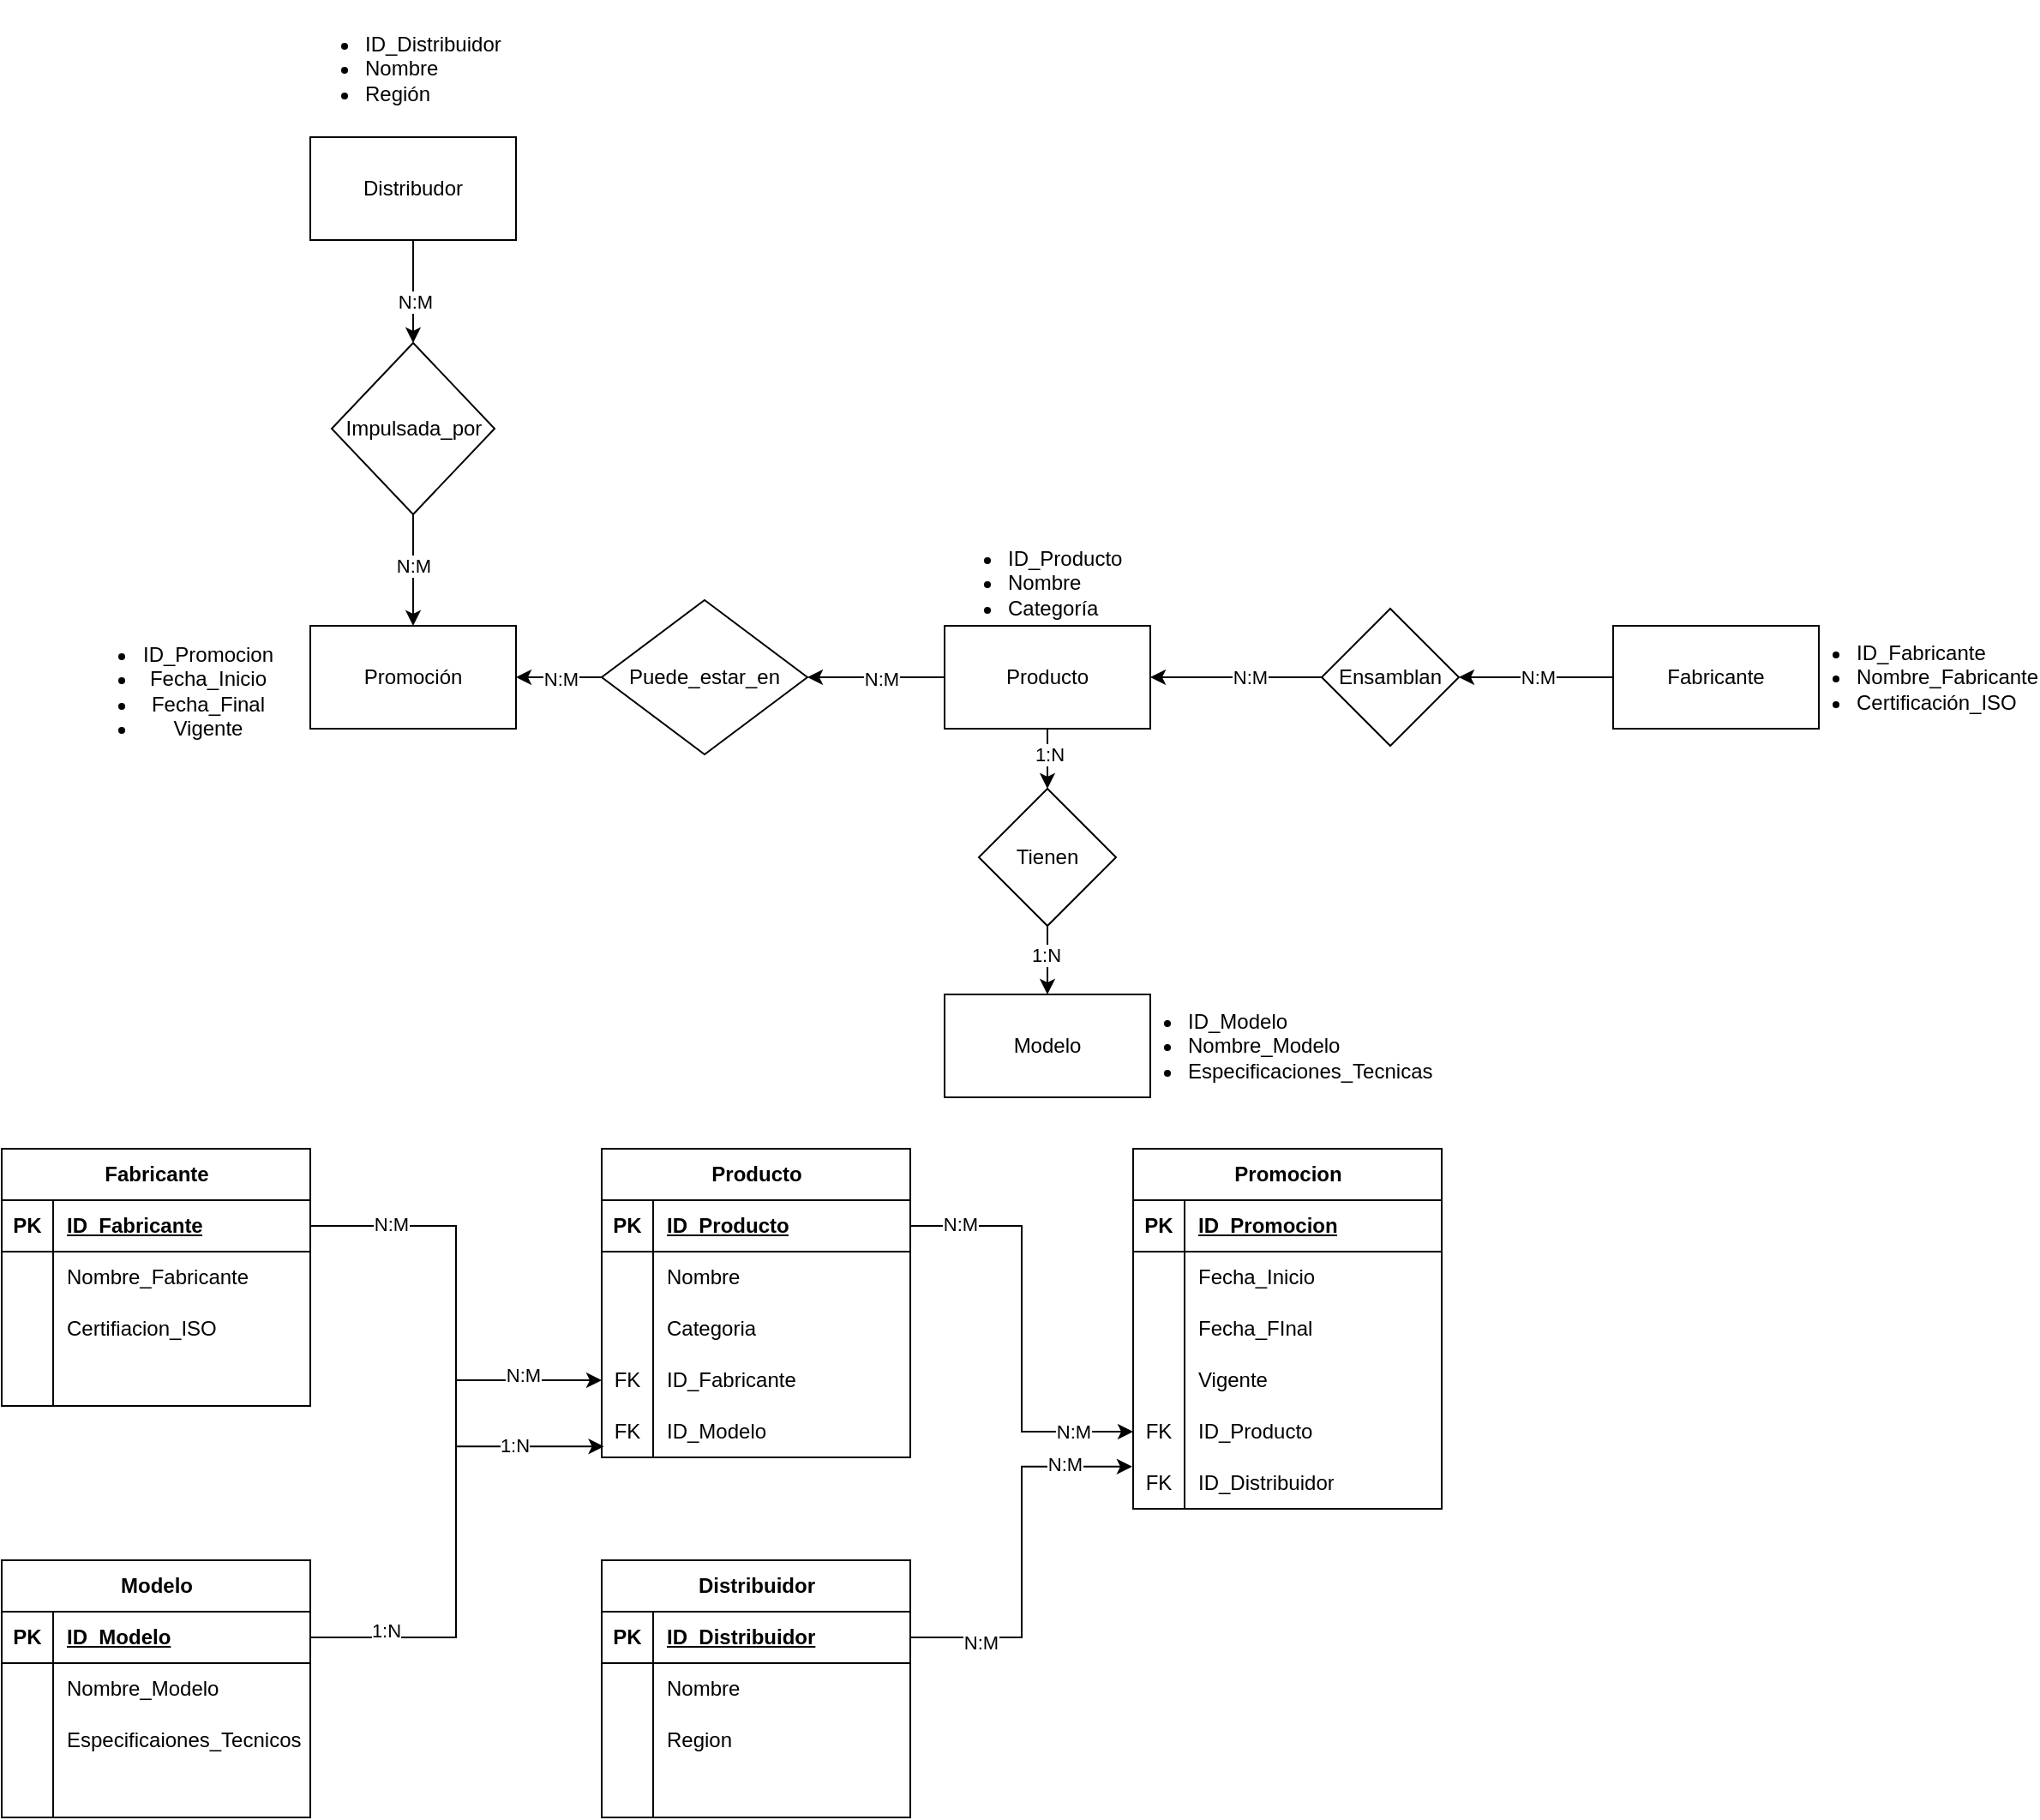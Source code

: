 <mxfile version="27.2.0">
  <diagram name="Página-1" id="m1e7Van6qy0bm5J_g41m">
    <mxGraphModel dx="1657" dy="418" grid="1" gridSize="10" guides="1" tooltips="1" connect="1" arrows="1" fold="1" page="1" pageScale="1" pageWidth="827" pageHeight="1169" math="0" shadow="0">
      <root>
        <mxCell id="0" />
        <mxCell id="1" parent="0" />
        <mxCell id="3cb6sZNOvw4URRTZMDJZ-5" value="Fabricante" style="rounded=0;whiteSpace=wrap;html=1;" parent="1" vertex="1">
          <mxGeometry x="560" y="455" width="120" height="60" as="geometry" />
        </mxCell>
        <mxCell id="3cb6sZNOvw4URRTZMDJZ-32" value="" style="edgeStyle=orthogonalEdgeStyle;rounded=0;orthogonalLoop=1;jettySize=auto;html=1;" parent="1" source="3cb6sZNOvw4URRTZMDJZ-6" target="3cb6sZNOvw4URRTZMDJZ-28" edge="1">
          <mxGeometry relative="1" as="geometry" />
        </mxCell>
        <mxCell id="3cb6sZNOvw4URRTZMDJZ-54" value="N:M" style="edgeLabel;html=1;align=center;verticalAlign=middle;resizable=0;points=[];" parent="3cb6sZNOvw4URRTZMDJZ-32" vertex="1" connectable="0">
          <mxGeometry x="-0.16" relative="1" as="geometry">
            <mxPoint as="offset" />
          </mxGeometry>
        </mxCell>
        <mxCell id="3cb6sZNOvw4URRTZMDJZ-6" value="Ensamblan" style="rhombus;whiteSpace=wrap;html=1;" parent="1" vertex="1">
          <mxGeometry x="390" y="445" width="80" height="80" as="geometry" />
        </mxCell>
        <mxCell id="3cb6sZNOvw4URRTZMDJZ-12" value="" style="endArrow=classic;html=1;rounded=0;entryX=1;entryY=0.5;entryDx=0;entryDy=0;exitX=0;exitY=0.5;exitDx=0;exitDy=0;edgeStyle=orthogonalEdgeStyle;" parent="1" source="3cb6sZNOvw4URRTZMDJZ-5" target="3cb6sZNOvw4URRTZMDJZ-6" edge="1">
          <mxGeometry width="50" height="50" relative="1" as="geometry">
            <mxPoint x="589" y="480" as="sourcePoint" />
            <mxPoint x="509" y="480" as="targetPoint" />
          </mxGeometry>
        </mxCell>
        <mxCell id="3cb6sZNOvw4URRTZMDJZ-18" value="N:M" style="edgeLabel;html=1;align=center;verticalAlign=middle;resizable=0;points=[];" parent="3cb6sZNOvw4URRTZMDJZ-12" vertex="1" connectable="0">
          <mxGeometry x="0.05" relative="1" as="geometry">
            <mxPoint x="3" as="offset" />
          </mxGeometry>
        </mxCell>
        <mxCell id="3cb6sZNOvw4URRTZMDJZ-24" value="" style="edgeStyle=orthogonalEdgeStyle;rounded=0;orthogonalLoop=1;jettySize=auto;html=1;" parent="1" source="3cb6sZNOvw4URRTZMDJZ-19" target="3cb6sZNOvw4URRTZMDJZ-23" edge="1">
          <mxGeometry relative="1" as="geometry" />
        </mxCell>
        <mxCell id="3cb6sZNOvw4URRTZMDJZ-59" value="N:M" style="edgeLabel;html=1;align=center;verticalAlign=middle;resizable=0;points=[];" parent="3cb6sZNOvw4URRTZMDJZ-24" vertex="1" connectable="0">
          <mxGeometry x="-0.04" y="1" relative="1" as="geometry">
            <mxPoint as="offset" />
          </mxGeometry>
        </mxCell>
        <mxCell id="3cb6sZNOvw4URRTZMDJZ-19" value="Puede_estar_en" style="rhombus;whiteSpace=wrap;html=1;" parent="1" vertex="1">
          <mxGeometry x="-30" y="440" width="120" height="90" as="geometry" />
        </mxCell>
        <mxCell id="3cb6sZNOvw4URRTZMDJZ-23" value="Promoción" style="whiteSpace=wrap;html=1;" parent="1" vertex="1">
          <mxGeometry x="-200" y="455" width="120" height="60" as="geometry" />
        </mxCell>
        <mxCell id="RxPfyWV3S4_mNvQoAL_f-59" style="edgeStyle=orthogonalEdgeStyle;rounded=0;orthogonalLoop=1;jettySize=auto;html=1;entryX=0.5;entryY=0;entryDx=0;entryDy=0;" edge="1" parent="1" source="3cb6sZNOvw4URRTZMDJZ-27" target="3cb6sZNOvw4URRTZMDJZ-37">
          <mxGeometry relative="1" as="geometry" />
        </mxCell>
        <mxCell id="RxPfyWV3S4_mNvQoAL_f-64" value="N:M" style="edgeLabel;html=1;align=center;verticalAlign=middle;resizable=0;points=[];" vertex="1" connectable="0" parent="RxPfyWV3S4_mNvQoAL_f-59">
          <mxGeometry x="0.18" y="1" relative="1" as="geometry">
            <mxPoint as="offset" />
          </mxGeometry>
        </mxCell>
        <mxCell id="3cb6sZNOvw4URRTZMDJZ-27" value="Distribudor" style="rounded=0;whiteSpace=wrap;html=1;" parent="1" vertex="1">
          <mxGeometry x="-200" y="170" width="120" height="60" as="geometry" />
        </mxCell>
        <mxCell id="3cb6sZNOvw4URRTZMDJZ-31" value="" style="edgeStyle=orthogonalEdgeStyle;rounded=0;orthogonalLoop=1;jettySize=auto;html=1;entryX=0.5;entryY=0;entryDx=0;entryDy=0;" parent="1" source="3cb6sZNOvw4URRTZMDJZ-28" target="3cb6sZNOvw4URRTZMDJZ-33" edge="1">
          <mxGeometry x="1" y="192" relative="1" as="geometry">
            <mxPoint x="230" y="595" as="targetPoint" />
            <mxPoint x="-2" y="30" as="offset" />
          </mxGeometry>
        </mxCell>
        <mxCell id="3cb6sZNOvw4URRTZMDJZ-64" value="1:N" style="edgeLabel;html=1;align=center;verticalAlign=middle;resizable=0;points=[];" parent="3cb6sZNOvw4URRTZMDJZ-31" vertex="1" connectable="0">
          <mxGeometry x="0.111" y="1" relative="1" as="geometry">
            <mxPoint as="offset" />
          </mxGeometry>
        </mxCell>
        <mxCell id="3cb6sZNOvw4URRTZMDJZ-36" value="" style="edgeStyle=orthogonalEdgeStyle;rounded=0;orthogonalLoop=1;jettySize=auto;html=1;" parent="1" source="3cb6sZNOvw4URRTZMDJZ-28" target="3cb6sZNOvw4URRTZMDJZ-19" edge="1">
          <mxGeometry relative="1" as="geometry" />
        </mxCell>
        <mxCell id="3cb6sZNOvw4URRTZMDJZ-58" value="N:M" style="edgeLabel;html=1;align=center;verticalAlign=middle;resizable=0;points=[];" parent="3cb6sZNOvw4URRTZMDJZ-36" vertex="1" connectable="0">
          <mxGeometry x="-0.075" y="1" relative="1" as="geometry">
            <mxPoint as="offset" />
          </mxGeometry>
        </mxCell>
        <mxCell id="3cb6sZNOvw4URRTZMDJZ-28" value="Producto" style="whiteSpace=wrap;html=1;" parent="1" vertex="1">
          <mxGeometry x="170" y="455" width="120" height="60" as="geometry" />
        </mxCell>
        <mxCell id="3cb6sZNOvw4URRTZMDJZ-35" value="" style="edgeStyle=orthogonalEdgeStyle;rounded=0;orthogonalLoop=1;jettySize=auto;html=1;" parent="1" source="3cb6sZNOvw4URRTZMDJZ-33" target="3cb6sZNOvw4URRTZMDJZ-34" edge="1">
          <mxGeometry relative="1" as="geometry" />
        </mxCell>
        <mxCell id="3cb6sZNOvw4URRTZMDJZ-69" value="1:N" style="edgeLabel;html=1;align=center;verticalAlign=middle;resizable=0;points=[];" parent="3cb6sZNOvw4URRTZMDJZ-35" vertex="1" connectable="0">
          <mxGeometry x="-0.15" y="-1" relative="1" as="geometry">
            <mxPoint as="offset" />
          </mxGeometry>
        </mxCell>
        <mxCell id="3cb6sZNOvw4URRTZMDJZ-33" value="Tienen" style="rhombus;whiteSpace=wrap;html=1;" parent="1" vertex="1">
          <mxGeometry x="190" y="550" width="80" height="80" as="geometry" />
        </mxCell>
        <mxCell id="3cb6sZNOvw4URRTZMDJZ-34" value="Modelo" style="whiteSpace=wrap;html=1;" parent="1" vertex="1">
          <mxGeometry x="170" y="670" width="120" height="60" as="geometry" />
        </mxCell>
        <mxCell id="RxPfyWV3S4_mNvQoAL_f-60" style="edgeStyle=orthogonalEdgeStyle;rounded=0;orthogonalLoop=1;jettySize=auto;html=1;exitX=0.5;exitY=1;exitDx=0;exitDy=0;entryX=0.5;entryY=0;entryDx=0;entryDy=0;" edge="1" parent="1" source="3cb6sZNOvw4URRTZMDJZ-37" target="3cb6sZNOvw4URRTZMDJZ-23">
          <mxGeometry relative="1" as="geometry" />
        </mxCell>
        <mxCell id="RxPfyWV3S4_mNvQoAL_f-65" value="N:M" style="edgeLabel;html=1;align=center;verticalAlign=middle;resizable=0;points=[];" vertex="1" connectable="0" parent="RxPfyWV3S4_mNvQoAL_f-60">
          <mxGeometry x="-0.092" relative="1" as="geometry">
            <mxPoint as="offset" />
          </mxGeometry>
        </mxCell>
        <mxCell id="3cb6sZNOvw4URRTZMDJZ-37" value="Impulsada_por" style="rhombus;whiteSpace=wrap;html=1;" parent="1" vertex="1">
          <mxGeometry x="-187.5" y="290" width="95" height="100" as="geometry" />
        </mxCell>
        <mxCell id="3cb6sZNOvw4URRTZMDJZ-44" value="&lt;ul&gt;&lt;li&gt;ID_Modelo&amp;nbsp;&lt;/li&gt;&lt;li&gt;Nombre_Modelo&lt;/li&gt;&lt;li&gt;Especificaciones_Tecnicas&lt;/li&gt;&lt;/ul&gt;" style="text;html=1;align=left;verticalAlign=middle;whiteSpace=wrap;rounded=0;" parent="1" vertex="1">
          <mxGeometry x="270" y="685" width="60" height="30" as="geometry" />
        </mxCell>
        <mxCell id="3cb6sZNOvw4URRTZMDJZ-48" value="&lt;ul&gt;&lt;li&gt;ID_Fabricante&lt;/li&gt;&lt;li&gt;Nombre_Fabricante&lt;/li&gt;&lt;li&gt;Certificación_ISO&lt;/li&gt;&lt;/ul&gt;" style="text;html=1;align=left;verticalAlign=middle;whiteSpace=wrap;rounded=0;" parent="1" vertex="1">
          <mxGeometry x="660" y="470" width="60" height="30" as="geometry" />
        </mxCell>
        <mxCell id="3cb6sZNOvw4URRTZMDJZ-50" value="&lt;ul&gt;&lt;li&gt;ID_Producto&lt;/li&gt;&lt;li&gt;Nombre&lt;/li&gt;&lt;li&gt;Categoría&lt;/li&gt;&lt;/ul&gt;" style="text;html=1;align=left;verticalAlign=middle;resizable=0;points=[];autosize=1;strokeColor=none;fillColor=none;" parent="1" vertex="1">
          <mxGeometry x="165" y="390" width="130" height="80" as="geometry" />
        </mxCell>
        <mxCell id="3cb6sZNOvw4URRTZMDJZ-52" value="&lt;ul&gt;&lt;li&gt;ID_Promocion&lt;/li&gt;&lt;li&gt;Fecha_Inicio&lt;/li&gt;&lt;li&gt;Fecha_Final&lt;/li&gt;&lt;li&gt;Vigente&lt;/li&gt;&lt;/ul&gt;" style="text;html=1;align=center;verticalAlign=middle;resizable=0;points=[];autosize=1;strokeColor=none;fillColor=none;" parent="1" vertex="1">
          <mxGeometry x="-350" y="443" width="140" height="100" as="geometry" />
        </mxCell>
        <mxCell id="3cb6sZNOvw4URRTZMDJZ-53" value="&lt;ul&gt;&lt;li&gt;ID_Distribuidor&lt;/li&gt;&lt;li&gt;Nombre&lt;/li&gt;&lt;li&gt;Región&lt;/li&gt;&lt;/ul&gt;" style="text;html=1;align=left;verticalAlign=middle;resizable=0;points=[];autosize=1;strokeColor=none;fillColor=none;" parent="1" vertex="1">
          <mxGeometry x="-210" y="90" width="140" height="80" as="geometry" />
        </mxCell>
        <mxCell id="RxPfyWV3S4_mNvQoAL_f-1" value="Fabricante" style="shape=table;startSize=30;container=1;collapsible=1;childLayout=tableLayout;fixedRows=1;rowLines=0;fontStyle=1;align=center;resizeLast=1;html=1;" vertex="1" parent="1">
          <mxGeometry x="-380" y="760" width="180" height="150" as="geometry" />
        </mxCell>
        <mxCell id="RxPfyWV3S4_mNvQoAL_f-2" value="" style="shape=tableRow;horizontal=0;startSize=0;swimlaneHead=0;swimlaneBody=0;fillColor=none;collapsible=0;dropTarget=0;points=[[0,0.5],[1,0.5]];portConstraint=eastwest;top=0;left=0;right=0;bottom=1;" vertex="1" parent="RxPfyWV3S4_mNvQoAL_f-1">
          <mxGeometry y="30" width="180" height="30" as="geometry" />
        </mxCell>
        <mxCell id="RxPfyWV3S4_mNvQoAL_f-3" value="PK" style="shape=partialRectangle;connectable=0;fillColor=none;top=0;left=0;bottom=0;right=0;fontStyle=1;overflow=hidden;whiteSpace=wrap;html=1;" vertex="1" parent="RxPfyWV3S4_mNvQoAL_f-2">
          <mxGeometry width="30" height="30" as="geometry">
            <mxRectangle width="30" height="30" as="alternateBounds" />
          </mxGeometry>
        </mxCell>
        <mxCell id="RxPfyWV3S4_mNvQoAL_f-4" value="ID_Fabricante" style="shape=partialRectangle;connectable=0;fillColor=none;top=0;left=0;bottom=0;right=0;align=left;spacingLeft=6;fontStyle=5;overflow=hidden;whiteSpace=wrap;html=1;" vertex="1" parent="RxPfyWV3S4_mNvQoAL_f-2">
          <mxGeometry x="30" width="150" height="30" as="geometry">
            <mxRectangle width="150" height="30" as="alternateBounds" />
          </mxGeometry>
        </mxCell>
        <mxCell id="RxPfyWV3S4_mNvQoAL_f-5" value="" style="shape=tableRow;horizontal=0;startSize=0;swimlaneHead=0;swimlaneBody=0;fillColor=none;collapsible=0;dropTarget=0;points=[[0,0.5],[1,0.5]];portConstraint=eastwest;top=0;left=0;right=0;bottom=0;" vertex="1" parent="RxPfyWV3S4_mNvQoAL_f-1">
          <mxGeometry y="60" width="180" height="30" as="geometry" />
        </mxCell>
        <mxCell id="RxPfyWV3S4_mNvQoAL_f-6" value="" style="shape=partialRectangle;connectable=0;fillColor=none;top=0;left=0;bottom=0;right=0;editable=1;overflow=hidden;whiteSpace=wrap;html=1;" vertex="1" parent="RxPfyWV3S4_mNvQoAL_f-5">
          <mxGeometry width="30" height="30" as="geometry">
            <mxRectangle width="30" height="30" as="alternateBounds" />
          </mxGeometry>
        </mxCell>
        <mxCell id="RxPfyWV3S4_mNvQoAL_f-7" value="Nombre_Fabricante" style="shape=partialRectangle;connectable=0;fillColor=none;top=0;left=0;bottom=0;right=0;align=left;spacingLeft=6;overflow=hidden;whiteSpace=wrap;html=1;" vertex="1" parent="RxPfyWV3S4_mNvQoAL_f-5">
          <mxGeometry x="30" width="150" height="30" as="geometry">
            <mxRectangle width="150" height="30" as="alternateBounds" />
          </mxGeometry>
        </mxCell>
        <mxCell id="RxPfyWV3S4_mNvQoAL_f-8" value="" style="shape=tableRow;horizontal=0;startSize=0;swimlaneHead=0;swimlaneBody=0;fillColor=none;collapsible=0;dropTarget=0;points=[[0,0.5],[1,0.5]];portConstraint=eastwest;top=0;left=0;right=0;bottom=0;" vertex="1" parent="RxPfyWV3S4_mNvQoAL_f-1">
          <mxGeometry y="90" width="180" height="30" as="geometry" />
        </mxCell>
        <mxCell id="RxPfyWV3S4_mNvQoAL_f-9" value="" style="shape=partialRectangle;connectable=0;fillColor=none;top=0;left=0;bottom=0;right=0;editable=1;overflow=hidden;whiteSpace=wrap;html=1;" vertex="1" parent="RxPfyWV3S4_mNvQoAL_f-8">
          <mxGeometry width="30" height="30" as="geometry">
            <mxRectangle width="30" height="30" as="alternateBounds" />
          </mxGeometry>
        </mxCell>
        <mxCell id="RxPfyWV3S4_mNvQoAL_f-10" value="Certifiacion_ISO" style="shape=partialRectangle;connectable=0;fillColor=none;top=0;left=0;bottom=0;right=0;align=left;spacingLeft=6;overflow=hidden;whiteSpace=wrap;html=1;" vertex="1" parent="RxPfyWV3S4_mNvQoAL_f-8">
          <mxGeometry x="30" width="150" height="30" as="geometry">
            <mxRectangle width="150" height="30" as="alternateBounds" />
          </mxGeometry>
        </mxCell>
        <mxCell id="RxPfyWV3S4_mNvQoAL_f-11" value="" style="shape=tableRow;horizontal=0;startSize=0;swimlaneHead=0;swimlaneBody=0;fillColor=none;collapsible=0;dropTarget=0;points=[[0,0.5],[1,0.5]];portConstraint=eastwest;top=0;left=0;right=0;bottom=0;" vertex="1" parent="RxPfyWV3S4_mNvQoAL_f-1">
          <mxGeometry y="120" width="180" height="30" as="geometry" />
        </mxCell>
        <mxCell id="RxPfyWV3S4_mNvQoAL_f-12" value="" style="shape=partialRectangle;connectable=0;fillColor=none;top=0;left=0;bottom=0;right=0;editable=1;overflow=hidden;whiteSpace=wrap;html=1;" vertex="1" parent="RxPfyWV3S4_mNvQoAL_f-11">
          <mxGeometry width="30" height="30" as="geometry">
            <mxRectangle width="30" height="30" as="alternateBounds" />
          </mxGeometry>
        </mxCell>
        <mxCell id="RxPfyWV3S4_mNvQoAL_f-13" value="" style="shape=partialRectangle;connectable=0;fillColor=none;top=0;left=0;bottom=0;right=0;align=left;spacingLeft=6;overflow=hidden;whiteSpace=wrap;html=1;" vertex="1" parent="RxPfyWV3S4_mNvQoAL_f-11">
          <mxGeometry x="30" width="150" height="30" as="geometry">
            <mxRectangle width="150" height="30" as="alternateBounds" />
          </mxGeometry>
        </mxCell>
        <mxCell id="RxPfyWV3S4_mNvQoAL_f-14" value="Producto" style="shape=table;startSize=30;container=1;collapsible=1;childLayout=tableLayout;fixedRows=1;rowLines=0;fontStyle=1;align=center;resizeLast=1;html=1;" vertex="1" parent="1">
          <mxGeometry x="-30" y="760" width="180" height="180" as="geometry" />
        </mxCell>
        <mxCell id="RxPfyWV3S4_mNvQoAL_f-15" value="" style="shape=tableRow;horizontal=0;startSize=0;swimlaneHead=0;swimlaneBody=0;fillColor=none;collapsible=0;dropTarget=0;points=[[0,0.5],[1,0.5]];portConstraint=eastwest;top=0;left=0;right=0;bottom=1;" vertex="1" parent="RxPfyWV3S4_mNvQoAL_f-14">
          <mxGeometry y="30" width="180" height="30" as="geometry" />
        </mxCell>
        <mxCell id="RxPfyWV3S4_mNvQoAL_f-16" value="PK" style="shape=partialRectangle;connectable=0;fillColor=none;top=0;left=0;bottom=0;right=0;fontStyle=1;overflow=hidden;whiteSpace=wrap;html=1;" vertex="1" parent="RxPfyWV3S4_mNvQoAL_f-15">
          <mxGeometry width="30" height="30" as="geometry">
            <mxRectangle width="30" height="30" as="alternateBounds" />
          </mxGeometry>
        </mxCell>
        <mxCell id="RxPfyWV3S4_mNvQoAL_f-17" value="ID_Producto" style="shape=partialRectangle;connectable=0;fillColor=none;top=0;left=0;bottom=0;right=0;align=left;spacingLeft=6;fontStyle=5;overflow=hidden;whiteSpace=wrap;html=1;" vertex="1" parent="RxPfyWV3S4_mNvQoAL_f-15">
          <mxGeometry x="30" width="150" height="30" as="geometry">
            <mxRectangle width="150" height="30" as="alternateBounds" />
          </mxGeometry>
        </mxCell>
        <mxCell id="RxPfyWV3S4_mNvQoAL_f-18" value="" style="shape=tableRow;horizontal=0;startSize=0;swimlaneHead=0;swimlaneBody=0;fillColor=none;collapsible=0;dropTarget=0;points=[[0,0.5],[1,0.5]];portConstraint=eastwest;top=0;left=0;right=0;bottom=0;" vertex="1" parent="RxPfyWV3S4_mNvQoAL_f-14">
          <mxGeometry y="60" width="180" height="30" as="geometry" />
        </mxCell>
        <mxCell id="RxPfyWV3S4_mNvQoAL_f-19" value="" style="shape=partialRectangle;connectable=0;fillColor=none;top=0;left=0;bottom=0;right=0;editable=1;overflow=hidden;whiteSpace=wrap;html=1;" vertex="1" parent="RxPfyWV3S4_mNvQoAL_f-18">
          <mxGeometry width="30" height="30" as="geometry">
            <mxRectangle width="30" height="30" as="alternateBounds" />
          </mxGeometry>
        </mxCell>
        <mxCell id="RxPfyWV3S4_mNvQoAL_f-20" value="Nombre&lt;span style=&quot;white-space: pre;&quot;&gt;&#x9;&lt;/span&gt;" style="shape=partialRectangle;connectable=0;fillColor=none;top=0;left=0;bottom=0;right=0;align=left;spacingLeft=6;overflow=hidden;whiteSpace=wrap;html=1;" vertex="1" parent="RxPfyWV3S4_mNvQoAL_f-18">
          <mxGeometry x="30" width="150" height="30" as="geometry">
            <mxRectangle width="150" height="30" as="alternateBounds" />
          </mxGeometry>
        </mxCell>
        <mxCell id="RxPfyWV3S4_mNvQoAL_f-21" value="" style="shape=tableRow;horizontal=0;startSize=0;swimlaneHead=0;swimlaneBody=0;fillColor=none;collapsible=0;dropTarget=0;points=[[0,0.5],[1,0.5]];portConstraint=eastwest;top=0;left=0;right=0;bottom=0;" vertex="1" parent="RxPfyWV3S4_mNvQoAL_f-14">
          <mxGeometry y="90" width="180" height="30" as="geometry" />
        </mxCell>
        <mxCell id="RxPfyWV3S4_mNvQoAL_f-22" value="" style="shape=partialRectangle;connectable=0;fillColor=none;top=0;left=0;bottom=0;right=0;editable=1;overflow=hidden;whiteSpace=wrap;html=1;" vertex="1" parent="RxPfyWV3S4_mNvQoAL_f-21">
          <mxGeometry width="30" height="30" as="geometry">
            <mxRectangle width="30" height="30" as="alternateBounds" />
          </mxGeometry>
        </mxCell>
        <mxCell id="RxPfyWV3S4_mNvQoAL_f-23" value="Categoria" style="shape=partialRectangle;connectable=0;fillColor=none;top=0;left=0;bottom=0;right=0;align=left;spacingLeft=6;overflow=hidden;whiteSpace=wrap;html=1;" vertex="1" parent="RxPfyWV3S4_mNvQoAL_f-21">
          <mxGeometry x="30" width="150" height="30" as="geometry">
            <mxRectangle width="150" height="30" as="alternateBounds" />
          </mxGeometry>
        </mxCell>
        <mxCell id="RxPfyWV3S4_mNvQoAL_f-24" value="" style="shape=tableRow;horizontal=0;startSize=0;swimlaneHead=0;swimlaneBody=0;fillColor=none;collapsible=0;dropTarget=0;points=[[0,0.5],[1,0.5]];portConstraint=eastwest;top=0;left=0;right=0;bottom=0;" vertex="1" parent="RxPfyWV3S4_mNvQoAL_f-14">
          <mxGeometry y="120" width="180" height="30" as="geometry" />
        </mxCell>
        <mxCell id="RxPfyWV3S4_mNvQoAL_f-25" value="FK" style="shape=partialRectangle;connectable=0;fillColor=none;top=0;left=0;bottom=0;right=0;editable=1;overflow=hidden;whiteSpace=wrap;html=1;" vertex="1" parent="RxPfyWV3S4_mNvQoAL_f-24">
          <mxGeometry width="30" height="30" as="geometry">
            <mxRectangle width="30" height="30" as="alternateBounds" />
          </mxGeometry>
        </mxCell>
        <mxCell id="RxPfyWV3S4_mNvQoAL_f-26" value="ID_Fabricante" style="shape=partialRectangle;connectable=0;fillColor=none;top=0;left=0;bottom=0;right=0;align=left;spacingLeft=6;overflow=hidden;whiteSpace=wrap;html=1;" vertex="1" parent="RxPfyWV3S4_mNvQoAL_f-24">
          <mxGeometry x="30" width="150" height="30" as="geometry">
            <mxRectangle width="150" height="30" as="alternateBounds" />
          </mxGeometry>
        </mxCell>
        <mxCell id="RxPfyWV3S4_mNvQoAL_f-27" style="shape=tableRow;horizontal=0;startSize=0;swimlaneHead=0;swimlaneBody=0;fillColor=none;collapsible=0;dropTarget=0;points=[[0,0.5],[1,0.5]];portConstraint=eastwest;top=0;left=0;right=0;bottom=0;" vertex="1" parent="RxPfyWV3S4_mNvQoAL_f-14">
          <mxGeometry y="150" width="180" height="30" as="geometry" />
        </mxCell>
        <mxCell id="RxPfyWV3S4_mNvQoAL_f-28" value="FK" style="shape=partialRectangle;connectable=0;fillColor=none;top=0;left=0;bottom=0;right=0;editable=1;overflow=hidden;whiteSpace=wrap;html=1;" vertex="1" parent="RxPfyWV3S4_mNvQoAL_f-27">
          <mxGeometry width="30" height="30" as="geometry">
            <mxRectangle width="30" height="30" as="alternateBounds" />
          </mxGeometry>
        </mxCell>
        <mxCell id="RxPfyWV3S4_mNvQoAL_f-29" value="ID_Modelo" style="shape=partialRectangle;connectable=0;fillColor=none;top=0;left=0;bottom=0;right=0;align=left;spacingLeft=6;overflow=hidden;whiteSpace=wrap;html=1;" vertex="1" parent="RxPfyWV3S4_mNvQoAL_f-27">
          <mxGeometry x="30" width="150" height="30" as="geometry">
            <mxRectangle width="150" height="30" as="alternateBounds" />
          </mxGeometry>
        </mxCell>
        <mxCell id="RxPfyWV3S4_mNvQoAL_f-30" value="Modelo" style="shape=table;startSize=30;container=1;collapsible=1;childLayout=tableLayout;fixedRows=1;rowLines=0;fontStyle=1;align=center;resizeLast=1;html=1;" vertex="1" parent="1">
          <mxGeometry x="-380" y="1000" width="180" height="150" as="geometry" />
        </mxCell>
        <mxCell id="RxPfyWV3S4_mNvQoAL_f-31" value="" style="shape=tableRow;horizontal=0;startSize=0;swimlaneHead=0;swimlaneBody=0;fillColor=none;collapsible=0;dropTarget=0;points=[[0,0.5],[1,0.5]];portConstraint=eastwest;top=0;left=0;right=0;bottom=1;" vertex="1" parent="RxPfyWV3S4_mNvQoAL_f-30">
          <mxGeometry y="30" width="180" height="30" as="geometry" />
        </mxCell>
        <mxCell id="RxPfyWV3S4_mNvQoAL_f-32" value="PK" style="shape=partialRectangle;connectable=0;fillColor=none;top=0;left=0;bottom=0;right=0;fontStyle=1;overflow=hidden;whiteSpace=wrap;html=1;" vertex="1" parent="RxPfyWV3S4_mNvQoAL_f-31">
          <mxGeometry width="30" height="30" as="geometry">
            <mxRectangle width="30" height="30" as="alternateBounds" />
          </mxGeometry>
        </mxCell>
        <mxCell id="RxPfyWV3S4_mNvQoAL_f-33" value="ID_Modelo" style="shape=partialRectangle;connectable=0;fillColor=none;top=0;left=0;bottom=0;right=0;align=left;spacingLeft=6;fontStyle=5;overflow=hidden;whiteSpace=wrap;html=1;" vertex="1" parent="RxPfyWV3S4_mNvQoAL_f-31">
          <mxGeometry x="30" width="150" height="30" as="geometry">
            <mxRectangle width="150" height="30" as="alternateBounds" />
          </mxGeometry>
        </mxCell>
        <mxCell id="RxPfyWV3S4_mNvQoAL_f-34" value="" style="shape=tableRow;horizontal=0;startSize=0;swimlaneHead=0;swimlaneBody=0;fillColor=none;collapsible=0;dropTarget=0;points=[[0,0.5],[1,0.5]];portConstraint=eastwest;top=0;left=0;right=0;bottom=0;" vertex="1" parent="RxPfyWV3S4_mNvQoAL_f-30">
          <mxGeometry y="60" width="180" height="30" as="geometry" />
        </mxCell>
        <mxCell id="RxPfyWV3S4_mNvQoAL_f-35" value="" style="shape=partialRectangle;connectable=0;fillColor=none;top=0;left=0;bottom=0;right=0;editable=1;overflow=hidden;whiteSpace=wrap;html=1;" vertex="1" parent="RxPfyWV3S4_mNvQoAL_f-34">
          <mxGeometry width="30" height="30" as="geometry">
            <mxRectangle width="30" height="30" as="alternateBounds" />
          </mxGeometry>
        </mxCell>
        <mxCell id="RxPfyWV3S4_mNvQoAL_f-36" value="Nombre_Modelo" style="shape=partialRectangle;connectable=0;fillColor=none;top=0;left=0;bottom=0;right=0;align=left;spacingLeft=6;overflow=hidden;whiteSpace=wrap;html=1;" vertex="1" parent="RxPfyWV3S4_mNvQoAL_f-34">
          <mxGeometry x="30" width="150" height="30" as="geometry">
            <mxRectangle width="150" height="30" as="alternateBounds" />
          </mxGeometry>
        </mxCell>
        <mxCell id="RxPfyWV3S4_mNvQoAL_f-37" value="" style="shape=tableRow;horizontal=0;startSize=0;swimlaneHead=0;swimlaneBody=0;fillColor=none;collapsible=0;dropTarget=0;points=[[0,0.5],[1,0.5]];portConstraint=eastwest;top=0;left=0;right=0;bottom=0;" vertex="1" parent="RxPfyWV3S4_mNvQoAL_f-30">
          <mxGeometry y="90" width="180" height="30" as="geometry" />
        </mxCell>
        <mxCell id="RxPfyWV3S4_mNvQoAL_f-38" value="" style="shape=partialRectangle;connectable=0;fillColor=none;top=0;left=0;bottom=0;right=0;editable=1;overflow=hidden;whiteSpace=wrap;html=1;" vertex="1" parent="RxPfyWV3S4_mNvQoAL_f-37">
          <mxGeometry width="30" height="30" as="geometry">
            <mxRectangle width="30" height="30" as="alternateBounds" />
          </mxGeometry>
        </mxCell>
        <mxCell id="RxPfyWV3S4_mNvQoAL_f-39" value="Especificaiones_Tecnicos" style="shape=partialRectangle;connectable=0;fillColor=none;top=0;left=0;bottom=0;right=0;align=left;spacingLeft=6;overflow=hidden;whiteSpace=wrap;html=1;" vertex="1" parent="RxPfyWV3S4_mNvQoAL_f-37">
          <mxGeometry x="30" width="150" height="30" as="geometry">
            <mxRectangle width="150" height="30" as="alternateBounds" />
          </mxGeometry>
        </mxCell>
        <mxCell id="RxPfyWV3S4_mNvQoAL_f-40" value="" style="shape=tableRow;horizontal=0;startSize=0;swimlaneHead=0;swimlaneBody=0;fillColor=none;collapsible=0;dropTarget=0;points=[[0,0.5],[1,0.5]];portConstraint=eastwest;top=0;left=0;right=0;bottom=0;" vertex="1" parent="RxPfyWV3S4_mNvQoAL_f-30">
          <mxGeometry y="120" width="180" height="30" as="geometry" />
        </mxCell>
        <mxCell id="RxPfyWV3S4_mNvQoAL_f-41" value="" style="shape=partialRectangle;connectable=0;fillColor=none;top=0;left=0;bottom=0;right=0;editable=1;overflow=hidden;whiteSpace=wrap;html=1;" vertex="1" parent="RxPfyWV3S4_mNvQoAL_f-40">
          <mxGeometry width="30" height="30" as="geometry">
            <mxRectangle width="30" height="30" as="alternateBounds" />
          </mxGeometry>
        </mxCell>
        <mxCell id="RxPfyWV3S4_mNvQoAL_f-42" value="" style="shape=partialRectangle;connectable=0;fillColor=none;top=0;left=0;bottom=0;right=0;align=left;spacingLeft=6;overflow=hidden;whiteSpace=wrap;html=1;" vertex="1" parent="RxPfyWV3S4_mNvQoAL_f-40">
          <mxGeometry x="30" width="150" height="30" as="geometry">
            <mxRectangle width="150" height="30" as="alternateBounds" />
          </mxGeometry>
        </mxCell>
        <mxCell id="RxPfyWV3S4_mNvQoAL_f-43" value="Promocion" style="shape=table;startSize=30;container=1;collapsible=1;childLayout=tableLayout;fixedRows=1;rowLines=0;fontStyle=1;align=center;resizeLast=1;html=1;" vertex="1" parent="1">
          <mxGeometry x="280" y="760" width="180" height="210" as="geometry" />
        </mxCell>
        <mxCell id="RxPfyWV3S4_mNvQoAL_f-44" value="" style="shape=tableRow;horizontal=0;startSize=0;swimlaneHead=0;swimlaneBody=0;fillColor=none;collapsible=0;dropTarget=0;points=[[0,0.5],[1,0.5]];portConstraint=eastwest;top=0;left=0;right=0;bottom=1;" vertex="1" parent="RxPfyWV3S4_mNvQoAL_f-43">
          <mxGeometry y="30" width="180" height="30" as="geometry" />
        </mxCell>
        <mxCell id="RxPfyWV3S4_mNvQoAL_f-45" value="PK" style="shape=partialRectangle;connectable=0;fillColor=none;top=0;left=0;bottom=0;right=0;fontStyle=1;overflow=hidden;whiteSpace=wrap;html=1;" vertex="1" parent="RxPfyWV3S4_mNvQoAL_f-44">
          <mxGeometry width="30" height="30" as="geometry">
            <mxRectangle width="30" height="30" as="alternateBounds" />
          </mxGeometry>
        </mxCell>
        <mxCell id="RxPfyWV3S4_mNvQoAL_f-46" value="ID_Promocion" style="shape=partialRectangle;connectable=0;fillColor=none;top=0;left=0;bottom=0;right=0;align=left;spacingLeft=6;fontStyle=5;overflow=hidden;whiteSpace=wrap;html=1;" vertex="1" parent="RxPfyWV3S4_mNvQoAL_f-44">
          <mxGeometry x="30" width="150" height="30" as="geometry">
            <mxRectangle width="150" height="30" as="alternateBounds" />
          </mxGeometry>
        </mxCell>
        <mxCell id="RxPfyWV3S4_mNvQoAL_f-47" value="" style="shape=tableRow;horizontal=0;startSize=0;swimlaneHead=0;swimlaneBody=0;fillColor=none;collapsible=0;dropTarget=0;points=[[0,0.5],[1,0.5]];portConstraint=eastwest;top=0;left=0;right=0;bottom=0;" vertex="1" parent="RxPfyWV3S4_mNvQoAL_f-43">
          <mxGeometry y="60" width="180" height="30" as="geometry" />
        </mxCell>
        <mxCell id="RxPfyWV3S4_mNvQoAL_f-48" value="" style="shape=partialRectangle;connectable=0;fillColor=none;top=0;left=0;bottom=0;right=0;editable=1;overflow=hidden;whiteSpace=wrap;html=1;" vertex="1" parent="RxPfyWV3S4_mNvQoAL_f-47">
          <mxGeometry width="30" height="30" as="geometry">
            <mxRectangle width="30" height="30" as="alternateBounds" />
          </mxGeometry>
        </mxCell>
        <mxCell id="RxPfyWV3S4_mNvQoAL_f-49" value="Fecha_Inicio" style="shape=partialRectangle;connectable=0;fillColor=none;top=0;left=0;bottom=0;right=0;align=left;spacingLeft=6;overflow=hidden;whiteSpace=wrap;html=1;" vertex="1" parent="RxPfyWV3S4_mNvQoAL_f-47">
          <mxGeometry x="30" width="150" height="30" as="geometry">
            <mxRectangle width="150" height="30" as="alternateBounds" />
          </mxGeometry>
        </mxCell>
        <mxCell id="RxPfyWV3S4_mNvQoAL_f-50" value="" style="shape=tableRow;horizontal=0;startSize=0;swimlaneHead=0;swimlaneBody=0;fillColor=none;collapsible=0;dropTarget=0;points=[[0,0.5],[1,0.5]];portConstraint=eastwest;top=0;left=0;right=0;bottom=0;" vertex="1" parent="RxPfyWV3S4_mNvQoAL_f-43">
          <mxGeometry y="90" width="180" height="30" as="geometry" />
        </mxCell>
        <mxCell id="RxPfyWV3S4_mNvQoAL_f-51" value="" style="shape=partialRectangle;connectable=0;fillColor=none;top=0;left=0;bottom=0;right=0;editable=1;overflow=hidden;whiteSpace=wrap;html=1;" vertex="1" parent="RxPfyWV3S4_mNvQoAL_f-50">
          <mxGeometry width="30" height="30" as="geometry">
            <mxRectangle width="30" height="30" as="alternateBounds" />
          </mxGeometry>
        </mxCell>
        <mxCell id="RxPfyWV3S4_mNvQoAL_f-52" value="Fecha_FInal" style="shape=partialRectangle;connectable=0;fillColor=none;top=0;left=0;bottom=0;right=0;align=left;spacingLeft=6;overflow=hidden;whiteSpace=wrap;html=1;" vertex="1" parent="RxPfyWV3S4_mNvQoAL_f-50">
          <mxGeometry x="30" width="150" height="30" as="geometry">
            <mxRectangle width="150" height="30" as="alternateBounds" />
          </mxGeometry>
        </mxCell>
        <mxCell id="RxPfyWV3S4_mNvQoAL_f-53" value="" style="shape=tableRow;horizontal=0;startSize=0;swimlaneHead=0;swimlaneBody=0;fillColor=none;collapsible=0;dropTarget=0;points=[[0,0.5],[1,0.5]];portConstraint=eastwest;top=0;left=0;right=0;bottom=0;" vertex="1" parent="RxPfyWV3S4_mNvQoAL_f-43">
          <mxGeometry y="120" width="180" height="30" as="geometry" />
        </mxCell>
        <mxCell id="RxPfyWV3S4_mNvQoAL_f-54" value="" style="shape=partialRectangle;connectable=0;fillColor=none;top=0;left=0;bottom=0;right=0;editable=1;overflow=hidden;whiteSpace=wrap;html=1;" vertex="1" parent="RxPfyWV3S4_mNvQoAL_f-53">
          <mxGeometry width="30" height="30" as="geometry">
            <mxRectangle width="30" height="30" as="alternateBounds" />
          </mxGeometry>
        </mxCell>
        <mxCell id="RxPfyWV3S4_mNvQoAL_f-55" value="Vigente" style="shape=partialRectangle;connectable=0;fillColor=none;top=0;left=0;bottom=0;right=0;align=left;spacingLeft=6;overflow=hidden;whiteSpace=wrap;html=1;" vertex="1" parent="RxPfyWV3S4_mNvQoAL_f-53">
          <mxGeometry x="30" width="150" height="30" as="geometry">
            <mxRectangle width="150" height="30" as="alternateBounds" />
          </mxGeometry>
        </mxCell>
        <mxCell id="RxPfyWV3S4_mNvQoAL_f-56" style="shape=tableRow;horizontal=0;startSize=0;swimlaneHead=0;swimlaneBody=0;fillColor=none;collapsible=0;dropTarget=0;points=[[0,0.5],[1,0.5]];portConstraint=eastwest;top=0;left=0;right=0;bottom=0;" vertex="1" parent="RxPfyWV3S4_mNvQoAL_f-43">
          <mxGeometry y="150" width="180" height="30" as="geometry" />
        </mxCell>
        <mxCell id="RxPfyWV3S4_mNvQoAL_f-57" value="FK" style="shape=partialRectangle;connectable=0;fillColor=none;top=0;left=0;bottom=0;right=0;editable=1;overflow=hidden;whiteSpace=wrap;html=1;" vertex="1" parent="RxPfyWV3S4_mNvQoAL_f-56">
          <mxGeometry width="30" height="30" as="geometry">
            <mxRectangle width="30" height="30" as="alternateBounds" />
          </mxGeometry>
        </mxCell>
        <mxCell id="RxPfyWV3S4_mNvQoAL_f-58" value="ID_Producto" style="shape=partialRectangle;connectable=0;fillColor=none;top=0;left=0;bottom=0;right=0;align=left;spacingLeft=6;overflow=hidden;whiteSpace=wrap;html=1;" vertex="1" parent="RxPfyWV3S4_mNvQoAL_f-56">
          <mxGeometry x="30" width="150" height="30" as="geometry">
            <mxRectangle width="150" height="30" as="alternateBounds" />
          </mxGeometry>
        </mxCell>
        <mxCell id="RxPfyWV3S4_mNvQoAL_f-61" style="shape=tableRow;horizontal=0;startSize=0;swimlaneHead=0;swimlaneBody=0;fillColor=none;collapsible=0;dropTarget=0;points=[[0,0.5],[1,0.5]];portConstraint=eastwest;top=0;left=0;right=0;bottom=0;" vertex="1" parent="RxPfyWV3S4_mNvQoAL_f-43">
          <mxGeometry y="180" width="180" height="30" as="geometry" />
        </mxCell>
        <mxCell id="RxPfyWV3S4_mNvQoAL_f-62" value="FK" style="shape=partialRectangle;connectable=0;fillColor=none;top=0;left=0;bottom=0;right=0;editable=1;overflow=hidden;whiteSpace=wrap;html=1;" vertex="1" parent="RxPfyWV3S4_mNvQoAL_f-61">
          <mxGeometry width="30" height="30" as="geometry">
            <mxRectangle width="30" height="30" as="alternateBounds" />
          </mxGeometry>
        </mxCell>
        <mxCell id="RxPfyWV3S4_mNvQoAL_f-63" value="ID_Distribuidor" style="shape=partialRectangle;connectable=0;fillColor=none;top=0;left=0;bottom=0;right=0;align=left;spacingLeft=6;overflow=hidden;whiteSpace=wrap;html=1;" vertex="1" parent="RxPfyWV3S4_mNvQoAL_f-61">
          <mxGeometry x="30" width="150" height="30" as="geometry">
            <mxRectangle width="150" height="30" as="alternateBounds" />
          </mxGeometry>
        </mxCell>
        <mxCell id="RxPfyWV3S4_mNvQoAL_f-66" value="Distribuidor" style="shape=table;startSize=30;container=1;collapsible=1;childLayout=tableLayout;fixedRows=1;rowLines=0;fontStyle=1;align=center;resizeLast=1;html=1;" vertex="1" parent="1">
          <mxGeometry x="-30" y="1000" width="180" height="150" as="geometry" />
        </mxCell>
        <mxCell id="RxPfyWV3S4_mNvQoAL_f-67" value="" style="shape=tableRow;horizontal=0;startSize=0;swimlaneHead=0;swimlaneBody=0;fillColor=none;collapsible=0;dropTarget=0;points=[[0,0.5],[1,0.5]];portConstraint=eastwest;top=0;left=0;right=0;bottom=1;" vertex="1" parent="RxPfyWV3S4_mNvQoAL_f-66">
          <mxGeometry y="30" width="180" height="30" as="geometry" />
        </mxCell>
        <mxCell id="RxPfyWV3S4_mNvQoAL_f-68" value="PK" style="shape=partialRectangle;connectable=0;fillColor=none;top=0;left=0;bottom=0;right=0;fontStyle=1;overflow=hidden;whiteSpace=wrap;html=1;" vertex="1" parent="RxPfyWV3S4_mNvQoAL_f-67">
          <mxGeometry width="30" height="30" as="geometry">
            <mxRectangle width="30" height="30" as="alternateBounds" />
          </mxGeometry>
        </mxCell>
        <mxCell id="RxPfyWV3S4_mNvQoAL_f-69" value="ID_Distribuidor" style="shape=partialRectangle;connectable=0;fillColor=none;top=0;left=0;bottom=0;right=0;align=left;spacingLeft=6;fontStyle=5;overflow=hidden;whiteSpace=wrap;html=1;" vertex="1" parent="RxPfyWV3S4_mNvQoAL_f-67">
          <mxGeometry x="30" width="150" height="30" as="geometry">
            <mxRectangle width="150" height="30" as="alternateBounds" />
          </mxGeometry>
        </mxCell>
        <mxCell id="RxPfyWV3S4_mNvQoAL_f-70" value="" style="shape=tableRow;horizontal=0;startSize=0;swimlaneHead=0;swimlaneBody=0;fillColor=none;collapsible=0;dropTarget=0;points=[[0,0.5],[1,0.5]];portConstraint=eastwest;top=0;left=0;right=0;bottom=0;" vertex="1" parent="RxPfyWV3S4_mNvQoAL_f-66">
          <mxGeometry y="60" width="180" height="30" as="geometry" />
        </mxCell>
        <mxCell id="RxPfyWV3S4_mNvQoAL_f-71" value="" style="shape=partialRectangle;connectable=0;fillColor=none;top=0;left=0;bottom=0;right=0;editable=1;overflow=hidden;whiteSpace=wrap;html=1;" vertex="1" parent="RxPfyWV3S4_mNvQoAL_f-70">
          <mxGeometry width="30" height="30" as="geometry">
            <mxRectangle width="30" height="30" as="alternateBounds" />
          </mxGeometry>
        </mxCell>
        <mxCell id="RxPfyWV3S4_mNvQoAL_f-72" value="Nombre" style="shape=partialRectangle;connectable=0;fillColor=none;top=0;left=0;bottom=0;right=0;align=left;spacingLeft=6;overflow=hidden;whiteSpace=wrap;html=1;" vertex="1" parent="RxPfyWV3S4_mNvQoAL_f-70">
          <mxGeometry x="30" width="150" height="30" as="geometry">
            <mxRectangle width="150" height="30" as="alternateBounds" />
          </mxGeometry>
        </mxCell>
        <mxCell id="RxPfyWV3S4_mNvQoAL_f-73" value="" style="shape=tableRow;horizontal=0;startSize=0;swimlaneHead=0;swimlaneBody=0;fillColor=none;collapsible=0;dropTarget=0;points=[[0,0.5],[1,0.5]];portConstraint=eastwest;top=0;left=0;right=0;bottom=0;" vertex="1" parent="RxPfyWV3S4_mNvQoAL_f-66">
          <mxGeometry y="90" width="180" height="30" as="geometry" />
        </mxCell>
        <mxCell id="RxPfyWV3S4_mNvQoAL_f-74" value="" style="shape=partialRectangle;connectable=0;fillColor=none;top=0;left=0;bottom=0;right=0;editable=1;overflow=hidden;whiteSpace=wrap;html=1;" vertex="1" parent="RxPfyWV3S4_mNvQoAL_f-73">
          <mxGeometry width="30" height="30" as="geometry">
            <mxRectangle width="30" height="30" as="alternateBounds" />
          </mxGeometry>
        </mxCell>
        <mxCell id="RxPfyWV3S4_mNvQoAL_f-75" value="Region" style="shape=partialRectangle;connectable=0;fillColor=none;top=0;left=0;bottom=0;right=0;align=left;spacingLeft=6;overflow=hidden;whiteSpace=wrap;html=1;" vertex="1" parent="RxPfyWV3S4_mNvQoAL_f-73">
          <mxGeometry x="30" width="150" height="30" as="geometry">
            <mxRectangle width="150" height="30" as="alternateBounds" />
          </mxGeometry>
        </mxCell>
        <mxCell id="RxPfyWV3S4_mNvQoAL_f-76" value="" style="shape=tableRow;horizontal=0;startSize=0;swimlaneHead=0;swimlaneBody=0;fillColor=none;collapsible=0;dropTarget=0;points=[[0,0.5],[1,0.5]];portConstraint=eastwest;top=0;left=0;right=0;bottom=0;" vertex="1" parent="RxPfyWV3S4_mNvQoAL_f-66">
          <mxGeometry y="120" width="180" height="30" as="geometry" />
        </mxCell>
        <mxCell id="RxPfyWV3S4_mNvQoAL_f-77" value="" style="shape=partialRectangle;connectable=0;fillColor=none;top=0;left=0;bottom=0;right=0;editable=1;overflow=hidden;whiteSpace=wrap;html=1;" vertex="1" parent="RxPfyWV3S4_mNvQoAL_f-76">
          <mxGeometry width="30" height="30" as="geometry">
            <mxRectangle width="30" height="30" as="alternateBounds" />
          </mxGeometry>
        </mxCell>
        <mxCell id="RxPfyWV3S4_mNvQoAL_f-78" value="" style="shape=partialRectangle;connectable=0;fillColor=none;top=0;left=0;bottom=0;right=0;align=left;spacingLeft=6;overflow=hidden;whiteSpace=wrap;html=1;" vertex="1" parent="RxPfyWV3S4_mNvQoAL_f-76">
          <mxGeometry x="30" width="150" height="30" as="geometry">
            <mxRectangle width="150" height="30" as="alternateBounds" />
          </mxGeometry>
        </mxCell>
        <mxCell id="RxPfyWV3S4_mNvQoAL_f-79" style="edgeStyle=orthogonalEdgeStyle;rounded=0;orthogonalLoop=1;jettySize=auto;html=1;entryX=0.007;entryY=0.788;entryDx=0;entryDy=0;entryPerimeter=0;" edge="1" parent="1" source="RxPfyWV3S4_mNvQoAL_f-2" target="RxPfyWV3S4_mNvQoAL_f-27">
          <mxGeometry relative="1" as="geometry" />
        </mxCell>
        <mxCell id="RxPfyWV3S4_mNvQoAL_f-83" value="N:M" style="edgeLabel;html=1;align=center;verticalAlign=middle;resizable=0;points=[];" vertex="1" connectable="0" parent="RxPfyWV3S4_mNvQoAL_f-79">
          <mxGeometry x="-0.689" y="1" relative="1" as="geometry">
            <mxPoint as="offset" />
          </mxGeometry>
        </mxCell>
        <mxCell id="RxPfyWV3S4_mNvQoAL_f-86" value="1:N" style="edgeLabel;html=1;align=center;verticalAlign=middle;resizable=0;points=[];" vertex="1" connectable="0" parent="RxPfyWV3S4_mNvQoAL_f-79">
          <mxGeometry x="0.652" y="1" relative="1" as="geometry">
            <mxPoint as="offset" />
          </mxGeometry>
        </mxCell>
        <mxCell id="RxPfyWV3S4_mNvQoAL_f-80" style="edgeStyle=orthogonalEdgeStyle;rounded=0;orthogonalLoop=1;jettySize=auto;html=1;entryX=0;entryY=0.5;entryDx=0;entryDy=0;" edge="1" parent="1" source="RxPfyWV3S4_mNvQoAL_f-31" target="RxPfyWV3S4_mNvQoAL_f-24">
          <mxGeometry relative="1" as="geometry" />
        </mxCell>
        <mxCell id="RxPfyWV3S4_mNvQoAL_f-84" value="N:M" style="edgeLabel;html=1;align=center;verticalAlign=middle;resizable=0;points=[];" vertex="1" connectable="0" parent="RxPfyWV3S4_mNvQoAL_f-80">
          <mxGeometry x="0.714" y="3" relative="1" as="geometry">
            <mxPoint as="offset" />
          </mxGeometry>
        </mxCell>
        <mxCell id="RxPfyWV3S4_mNvQoAL_f-85" value="1:N" style="edgeLabel;html=1;align=center;verticalAlign=middle;resizable=0;points=[];" vertex="1" connectable="0" parent="RxPfyWV3S4_mNvQoAL_f-80">
          <mxGeometry x="-0.726" y="4" relative="1" as="geometry">
            <mxPoint as="offset" />
          </mxGeometry>
        </mxCell>
        <mxCell id="RxPfyWV3S4_mNvQoAL_f-81" style="edgeStyle=orthogonalEdgeStyle;rounded=0;orthogonalLoop=1;jettySize=auto;html=1;entryX=-0.003;entryY=0.18;entryDx=0;entryDy=0;entryPerimeter=0;" edge="1" parent="1" source="RxPfyWV3S4_mNvQoAL_f-67" target="RxPfyWV3S4_mNvQoAL_f-61">
          <mxGeometry relative="1" as="geometry" />
        </mxCell>
        <mxCell id="RxPfyWV3S4_mNvQoAL_f-89" value="N:M" style="edgeLabel;html=1;align=center;verticalAlign=middle;resizable=0;points=[];" vertex="1" connectable="0" parent="RxPfyWV3S4_mNvQoAL_f-81">
          <mxGeometry x="-0.643" y="-3" relative="1" as="geometry">
            <mxPoint as="offset" />
          </mxGeometry>
        </mxCell>
        <mxCell id="RxPfyWV3S4_mNvQoAL_f-90" value="N:M" style="edgeLabel;html=1;align=center;verticalAlign=middle;resizable=0;points=[];" vertex="1" connectable="0" parent="RxPfyWV3S4_mNvQoAL_f-81">
          <mxGeometry x="0.648" y="2" relative="1" as="geometry">
            <mxPoint x="1" as="offset" />
          </mxGeometry>
        </mxCell>
        <mxCell id="RxPfyWV3S4_mNvQoAL_f-82" style="edgeStyle=orthogonalEdgeStyle;rounded=0;orthogonalLoop=1;jettySize=auto;html=1;entryX=0;entryY=0.5;entryDx=0;entryDy=0;" edge="1" parent="1" source="RxPfyWV3S4_mNvQoAL_f-15" target="RxPfyWV3S4_mNvQoAL_f-56">
          <mxGeometry relative="1" as="geometry" />
        </mxCell>
        <mxCell id="RxPfyWV3S4_mNvQoAL_f-87" value="N:M" style="edgeLabel;html=1;align=center;verticalAlign=middle;resizable=0;points=[];" vertex="1" connectable="0" parent="RxPfyWV3S4_mNvQoAL_f-82">
          <mxGeometry x="-0.767" y="1" relative="1" as="geometry">
            <mxPoint as="offset" />
          </mxGeometry>
        </mxCell>
        <mxCell id="RxPfyWV3S4_mNvQoAL_f-88" value="N:M" style="edgeLabel;html=1;align=center;verticalAlign=middle;resizable=0;points=[];" vertex="1" connectable="0" parent="RxPfyWV3S4_mNvQoAL_f-82">
          <mxGeometry x="0.72" relative="1" as="geometry">
            <mxPoint as="offset" />
          </mxGeometry>
        </mxCell>
      </root>
    </mxGraphModel>
  </diagram>
</mxfile>
